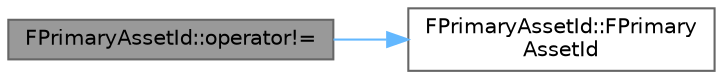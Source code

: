 digraph "FPrimaryAssetId::operator!="
{
 // INTERACTIVE_SVG=YES
 // LATEX_PDF_SIZE
  bgcolor="transparent";
  edge [fontname=Helvetica,fontsize=10,labelfontname=Helvetica,labelfontsize=10];
  node [fontname=Helvetica,fontsize=10,shape=box,height=0.2,width=0.4];
  rankdir="LR";
  Node1 [id="Node000001",label="FPrimaryAssetId::operator!=",height=0.2,width=0.4,color="gray40", fillcolor="grey60", style="filled", fontcolor="black",tooltip=" "];
  Node1 -> Node2 [id="edge1_Node000001_Node000002",color="steelblue1",style="solid",tooltip=" "];
  Node2 [id="Node000002",label="FPrimaryAssetId::FPrimary\lAssetId",height=0.2,width=0.4,color="grey40", fillcolor="white", style="filled",URL="$d6/d42/structFPrimaryAssetId.html#aee1f5061e61815faa7506237255f3b38",tooltip=" "];
}
